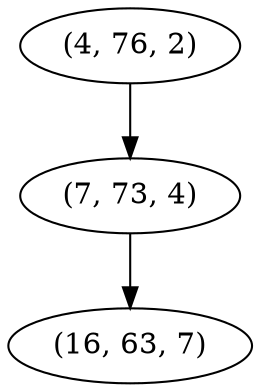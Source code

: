 digraph tree {
    "(4, 76, 2)";
    "(7, 73, 4)";
    "(16, 63, 7)";
    "(4, 76, 2)" -> "(7, 73, 4)";
    "(7, 73, 4)" -> "(16, 63, 7)";
}
